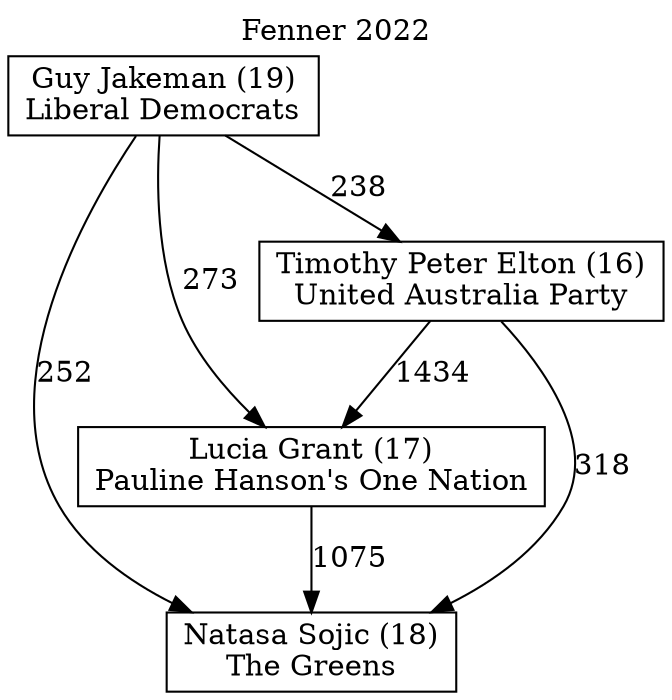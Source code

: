 // House preference flow
digraph "Natasa Sojic (18)_Fenner_2022" {
	graph [label="Fenner 2022" labelloc=t mclimit=10]
	node [shape=box]
	"Lucia Grant (17)" [label="Lucia Grant (17)
Pauline Hanson's One Nation"]
	"Natasa Sojic (18)" [label="Natasa Sojic (18)
The Greens"]
	"Timothy Peter Elton (16)" [label="Timothy Peter Elton (16)
United Australia Party"]
	"Guy Jakeman (19)" [label="Guy Jakeman (19)
Liberal Democrats"]
	"Lucia Grant (17)" -> "Natasa Sojic (18)" [label=1075]
	"Timothy Peter Elton (16)" -> "Lucia Grant (17)" [label=1434]
	"Timothy Peter Elton (16)" -> "Natasa Sojic (18)" [label=318]
	"Guy Jakeman (19)" -> "Timothy Peter Elton (16)" [label=238]
	"Guy Jakeman (19)" -> "Natasa Sojic (18)" [label=252]
	"Guy Jakeman (19)" -> "Lucia Grant (17)" [label=273]
}
